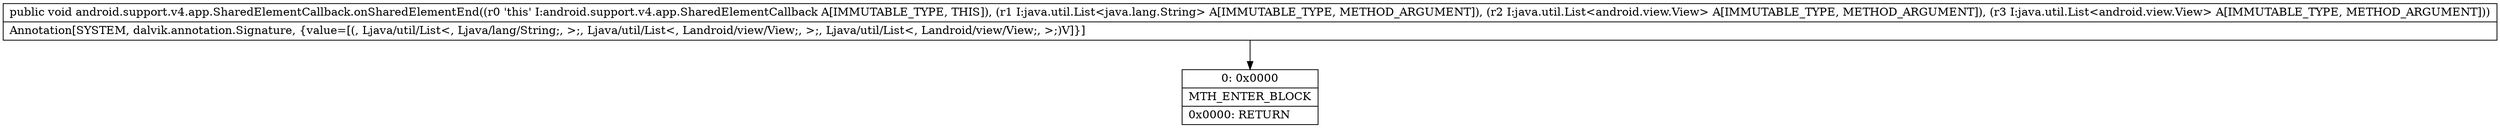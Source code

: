 digraph "CFG forandroid.support.v4.app.SharedElementCallback.onSharedElementEnd(Ljava\/util\/List;Ljava\/util\/List;Ljava\/util\/List;)V" {
Node_0 [shape=record,label="{0\:\ 0x0000|MTH_ENTER_BLOCK\l|0x0000: RETURN   \l}"];
MethodNode[shape=record,label="{public void android.support.v4.app.SharedElementCallback.onSharedElementEnd((r0 'this' I:android.support.v4.app.SharedElementCallback A[IMMUTABLE_TYPE, THIS]), (r1 I:java.util.List\<java.lang.String\> A[IMMUTABLE_TYPE, METHOD_ARGUMENT]), (r2 I:java.util.List\<android.view.View\> A[IMMUTABLE_TYPE, METHOD_ARGUMENT]), (r3 I:java.util.List\<android.view.View\> A[IMMUTABLE_TYPE, METHOD_ARGUMENT]))  | Annotation[SYSTEM, dalvik.annotation.Signature, \{value=[(, Ljava\/util\/List\<, Ljava\/lang\/String;, \>;, Ljava\/util\/List\<, Landroid\/view\/View;, \>;, Ljava\/util\/List\<, Landroid\/view\/View;, \>;)V]\}]\l}"];
MethodNode -> Node_0;
}

